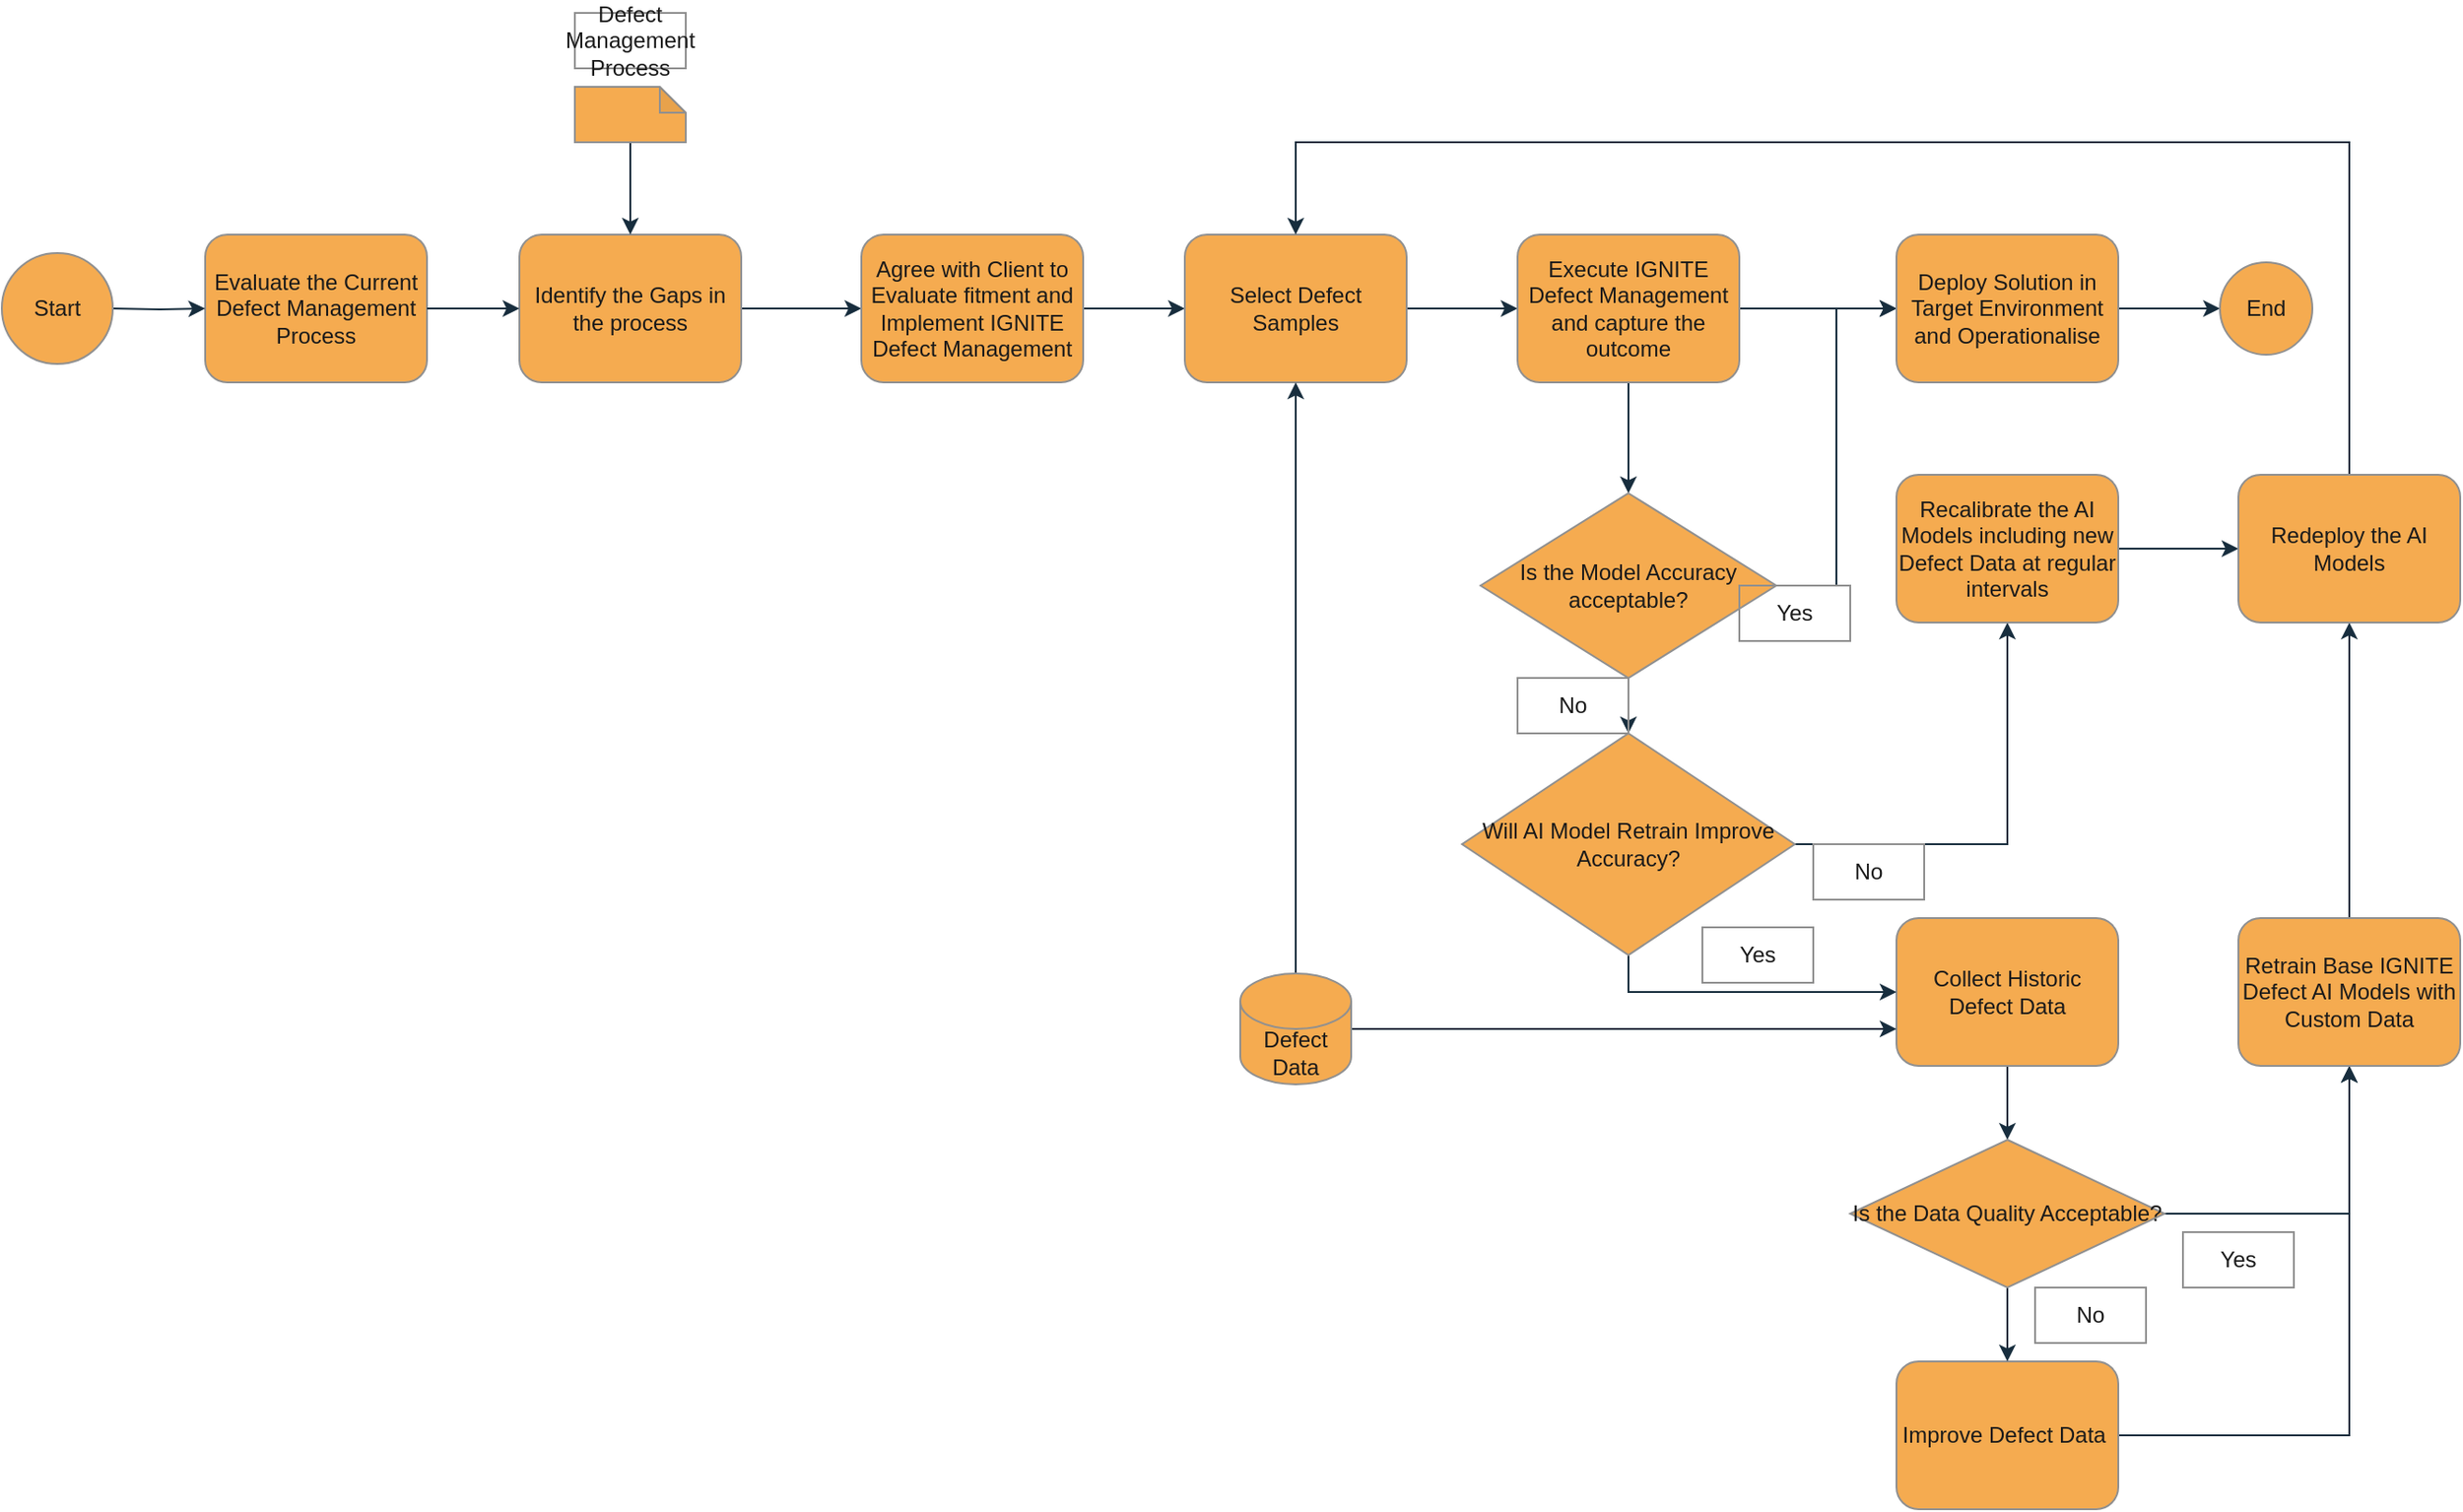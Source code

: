 <mxfile version="21.3.8" type="github">
  <diagram name="Page-1" id="2a216829-ef6e-dabb-86c1-c78162f3ba2b">
    <mxGraphModel dx="1590" dy="1078" grid="1" gridSize="10" guides="1" tooltips="1" connect="1" arrows="1" fold="1" page="1" pageScale="1" pageWidth="850" pageHeight="1100" background="#FFFFFF" math="0" shadow="0">
      <root>
        <mxCell id="0" />
        <mxCell id="1" parent="0" />
        <mxCell id="7a84cebc1def654-2" value="Evaluate the Current Defect Management Process" style="shape=ext;rounded=1;html=1;whiteSpace=wrap;strokeColor=#909090;fontColor=#1A1A1A;labelBackgroundColor=none;fillColor=#F5AB50;" parent="1" vertex="1">
          <mxGeometry x="360" y="250" width="120" height="80" as="geometry" />
        </mxCell>
        <mxCell id="tt2JASM9U7Ux-3Fq5IWJ-15" style="edgeStyle=orthogonalEdgeStyle;rounded=0;orthogonalLoop=1;jettySize=auto;html=1;exitX=1;exitY=0.5;exitDx=0;exitDy=0;entryX=0;entryY=0.5;entryDx=0;entryDy=0;strokeColor=#182E3E;fontColor=default;labelBackgroundColor=none;" edge="1" parent="1" source="7a84cebc1def654-3" target="tt2JASM9U7Ux-3Fq5IWJ-13">
          <mxGeometry relative="1" as="geometry" />
        </mxCell>
        <mxCell id="7a84cebc1def654-3" value="Identify the Gaps in the process" style="shape=ext;rounded=1;html=1;whiteSpace=wrap;strokeColor=#909090;fontColor=#1A1A1A;labelBackgroundColor=none;fillColor=#F5AB50;" parent="1" vertex="1">
          <mxGeometry x="530" y="250" width="120" height="80" as="geometry" />
        </mxCell>
        <mxCell id="tt2JASM9U7Ux-3Fq5IWJ-10" style="edgeStyle=orthogonalEdgeStyle;rounded=0;orthogonalLoop=1;jettySize=auto;html=1;exitX=0.5;exitY=1;exitDx=0;exitDy=0;entryX=0.5;entryY=0;entryDx=0;entryDy=0;strokeColor=#182E3E;fontColor=default;labelBackgroundColor=none;" edge="1" parent="1" source="7a84cebc1def654-8" target="tt2JASM9U7Ux-3Fq5IWJ-7">
          <mxGeometry relative="1" as="geometry" />
        </mxCell>
        <mxCell id="7a84cebc1def654-8" value="Collect Historic Defect Data" style="shape=ext;rounded=1;html=1;whiteSpace=wrap;strokeColor=#909090;fontColor=#1A1A1A;labelBackgroundColor=none;fillColor=#F5AB50;" parent="1" vertex="1">
          <mxGeometry x="1275" y="620" width="120" height="80" as="geometry" />
        </mxCell>
        <mxCell id="tt2JASM9U7Ux-3Fq5IWJ-27" style="edgeStyle=orthogonalEdgeStyle;rounded=0;orthogonalLoop=1;jettySize=auto;html=1;exitX=1;exitY=0.5;exitDx=0;exitDy=0;entryX=0.5;entryY=1;entryDx=0;entryDy=0;strokeColor=#182E3E;fontColor=default;labelBackgroundColor=none;" edge="1" parent="1" source="7a84cebc1def654-29" target="tt2JASM9U7Ux-3Fq5IWJ-11">
          <mxGeometry relative="1" as="geometry" />
        </mxCell>
        <mxCell id="7a84cebc1def654-29" value="Improve Defect Data&amp;nbsp;" style="html=1;whiteSpace=wrap;rounded=1;strokeColor=#909090;fontColor=#1A1A1A;labelBackgroundColor=none;fillColor=#F5AB50;" parent="1" vertex="1">
          <mxGeometry x="1275" y="860" width="120" height="80" as="geometry" />
        </mxCell>
        <mxCell id="7a84cebc1def654-36" style="edgeStyle=orthogonalEdgeStyle;rounded=0;html=1;jettySize=auto;orthogonalLoop=1;strokeColor=#182E3E;fontColor=default;labelBackgroundColor=none;" parent="1" target="7a84cebc1def654-2" edge="1">
          <mxGeometry relative="1" as="geometry">
            <mxPoint x="310" y="290" as="sourcePoint" />
          </mxGeometry>
        </mxCell>
        <mxCell id="7a84cebc1def654-39" style="edgeStyle=orthogonalEdgeStyle;rounded=0;html=1;jettySize=auto;orthogonalLoop=1;strokeColor=#182E3E;fontColor=default;labelBackgroundColor=none;" parent="1" source="7a84cebc1def654-2" target="7a84cebc1def654-3" edge="1">
          <mxGeometry relative="1" as="geometry" />
        </mxCell>
        <mxCell id="tt2JASM9U7Ux-3Fq5IWJ-3" value="Defect Management Process" style="text;html=1;strokeColor=#909090;fillColor=none;align=center;verticalAlign=middle;whiteSpace=wrap;rounded=0;fontColor=#1A1A1A;labelBackgroundColor=none;" vertex="1" parent="1">
          <mxGeometry x="560" y="130" width="60" height="30" as="geometry" />
        </mxCell>
        <mxCell id="tt2JASM9U7Ux-3Fq5IWJ-26" style="edgeStyle=orthogonalEdgeStyle;rounded=0;orthogonalLoop=1;jettySize=auto;html=1;exitX=0.5;exitY=1;exitDx=0;exitDy=0;entryX=0.5;entryY=0;entryDx=0;entryDy=0;strokeColor=#182E3E;fontColor=default;labelBackgroundColor=none;" edge="1" parent="1" source="tt2JASM9U7Ux-3Fq5IWJ-7" target="7a84cebc1def654-29">
          <mxGeometry relative="1" as="geometry" />
        </mxCell>
        <mxCell id="tt2JASM9U7Ux-3Fq5IWJ-28" style="edgeStyle=orthogonalEdgeStyle;rounded=0;orthogonalLoop=1;jettySize=auto;html=1;exitX=1;exitY=0.5;exitDx=0;exitDy=0;entryX=0.5;entryY=1;entryDx=0;entryDy=0;strokeColor=#182E3E;fontColor=default;labelBackgroundColor=none;" edge="1" parent="1" source="tt2JASM9U7Ux-3Fq5IWJ-7" target="tt2JASM9U7Ux-3Fq5IWJ-11">
          <mxGeometry relative="1" as="geometry" />
        </mxCell>
        <mxCell id="tt2JASM9U7Ux-3Fq5IWJ-7" value="Is the Data Quality Acceptable?" style="rhombus;whiteSpace=wrap;html=1;strokeColor=#909090;fontColor=#1A1A1A;labelBackgroundColor=none;fillColor=#F5AB50;" vertex="1" parent="1">
          <mxGeometry x="1250" y="740" width="170" height="80" as="geometry" />
        </mxCell>
        <mxCell id="tt2JASM9U7Ux-3Fq5IWJ-9" style="edgeStyle=orthogonalEdgeStyle;rounded=0;orthogonalLoop=1;jettySize=auto;html=1;exitX=0.5;exitY=1;exitDx=0;exitDy=0;exitPerimeter=0;entryX=0.5;entryY=0;entryDx=0;entryDy=0;strokeColor=#182E3E;fontColor=default;labelBackgroundColor=none;" edge="1" parent="1" source="tt2JASM9U7Ux-3Fq5IWJ-8" target="7a84cebc1def654-3">
          <mxGeometry relative="1" as="geometry" />
        </mxCell>
        <mxCell id="tt2JASM9U7Ux-3Fq5IWJ-8" value="" style="shape=note;whiteSpace=wrap;html=1;backgroundOutline=1;darkOpacity=0.05;size=14;strokeColor=#909090;fontColor=#1A1A1A;labelBackgroundColor=none;fillColor=#F5AB50;" vertex="1" parent="1">
          <mxGeometry x="560" y="170" width="60" height="30" as="geometry" />
        </mxCell>
        <mxCell id="tt2JASM9U7Ux-3Fq5IWJ-55" style="edgeStyle=orthogonalEdgeStyle;rounded=0;orthogonalLoop=1;jettySize=auto;html=1;exitX=0.5;exitY=0;exitDx=0;exitDy=0;entryX=0.5;entryY=1;entryDx=0;entryDy=0;strokeColor=#182E3E;fontColor=default;labelBackgroundColor=none;" edge="1" parent="1" source="tt2JASM9U7Ux-3Fq5IWJ-11" target="tt2JASM9U7Ux-3Fq5IWJ-54">
          <mxGeometry relative="1" as="geometry" />
        </mxCell>
        <mxCell id="tt2JASM9U7Ux-3Fq5IWJ-11" value="Retrain Base IGNITE Defect AI Models with Custom Data" style="html=1;whiteSpace=wrap;rounded=1;strokeColor=#909090;fontColor=#1A1A1A;labelBackgroundColor=none;fillColor=#F5AB50;" vertex="1" parent="1">
          <mxGeometry x="1460" y="620" width="120" height="80" as="geometry" />
        </mxCell>
        <mxCell id="tt2JASM9U7Ux-3Fq5IWJ-41" style="edgeStyle=orthogonalEdgeStyle;rounded=0;orthogonalLoop=1;jettySize=auto;html=1;exitX=1;exitY=0.5;exitDx=0;exitDy=0;entryX=0;entryY=0.5;entryDx=0;entryDy=0;strokeColor=#182E3E;fontColor=default;labelBackgroundColor=none;" edge="1" parent="1" source="tt2JASM9U7Ux-3Fq5IWJ-13" target="tt2JASM9U7Ux-3Fq5IWJ-16">
          <mxGeometry relative="1" as="geometry" />
        </mxCell>
        <mxCell id="tt2JASM9U7Ux-3Fq5IWJ-13" value="Agree with Client to Evaluate fitment and Implement IGNITE Defect Management" style="html=1;whiteSpace=wrap;rounded=1;strokeColor=#909090;fontColor=#1A1A1A;labelBackgroundColor=none;fillColor=#F5AB50;" vertex="1" parent="1">
          <mxGeometry x="715" y="250" width="120" height="80" as="geometry" />
        </mxCell>
        <mxCell id="tt2JASM9U7Ux-3Fq5IWJ-30" style="edgeStyle=orthogonalEdgeStyle;rounded=0;orthogonalLoop=1;jettySize=auto;html=1;exitX=1;exitY=0.5;exitDx=0;exitDy=0;entryX=0;entryY=0.5;entryDx=0;entryDy=0;strokeColor=#182E3E;fontColor=default;labelBackgroundColor=none;" edge="1" parent="1" source="tt2JASM9U7Ux-3Fq5IWJ-16" target="tt2JASM9U7Ux-3Fq5IWJ-19">
          <mxGeometry relative="1" as="geometry" />
        </mxCell>
        <mxCell id="tt2JASM9U7Ux-3Fq5IWJ-16" value="Select Defect Samples" style="html=1;whiteSpace=wrap;rounded=1;strokeColor=#909090;fontColor=#1A1A1A;labelBackgroundColor=none;fillColor=#F5AB50;" vertex="1" parent="1">
          <mxGeometry x="890" y="250" width="120" height="80" as="geometry" />
        </mxCell>
        <mxCell id="tt2JASM9U7Ux-3Fq5IWJ-23" style="edgeStyle=orthogonalEdgeStyle;rounded=0;orthogonalLoop=1;jettySize=auto;html=1;exitX=0.5;exitY=1;exitDx=0;exitDy=0;entryX=0.5;entryY=0;entryDx=0;entryDy=0;strokeColor=#182E3E;fontColor=default;labelBackgroundColor=none;" edge="1" parent="1" source="tt2JASM9U7Ux-3Fq5IWJ-19" target="tt2JASM9U7Ux-3Fq5IWJ-20">
          <mxGeometry relative="1" as="geometry" />
        </mxCell>
        <mxCell id="tt2JASM9U7Ux-3Fq5IWJ-37" style="edgeStyle=orthogonalEdgeStyle;rounded=0;orthogonalLoop=1;jettySize=auto;html=1;exitX=1;exitY=0.5;exitDx=0;exitDy=0;entryX=0;entryY=0.5;entryDx=0;entryDy=0;strokeColor=#182E3E;fontColor=default;labelBackgroundColor=none;" edge="1" parent="1" source="tt2JASM9U7Ux-3Fq5IWJ-19" target="tt2JASM9U7Ux-3Fq5IWJ-32">
          <mxGeometry relative="1" as="geometry" />
        </mxCell>
        <mxCell id="tt2JASM9U7Ux-3Fq5IWJ-19" value="Execute IGNITE Defect Management and capture the outcome" style="html=1;whiteSpace=wrap;rounded=1;strokeColor=#909090;fontColor=#1A1A1A;labelBackgroundColor=none;fillColor=#F5AB50;" vertex="1" parent="1">
          <mxGeometry x="1070" y="250" width="120" height="80" as="geometry" />
        </mxCell>
        <mxCell id="tt2JASM9U7Ux-3Fq5IWJ-24" style="edgeStyle=orthogonalEdgeStyle;rounded=0;orthogonalLoop=1;jettySize=auto;html=1;exitX=0.5;exitY=1;exitDx=0;exitDy=0;entryX=0.5;entryY=0;entryDx=0;entryDy=0;strokeColor=#182E3E;fontColor=default;labelBackgroundColor=none;" edge="1" parent="1" source="tt2JASM9U7Ux-3Fq5IWJ-20" target="tt2JASM9U7Ux-3Fq5IWJ-22">
          <mxGeometry relative="1" as="geometry" />
        </mxCell>
        <mxCell id="tt2JASM9U7Ux-3Fq5IWJ-45" style="edgeStyle=orthogonalEdgeStyle;rounded=0;orthogonalLoop=1;jettySize=auto;html=1;exitX=1;exitY=0.5;exitDx=0;exitDy=0;entryX=0;entryY=0.5;entryDx=0;entryDy=0;strokeColor=#182E3E;fontColor=default;labelBackgroundColor=none;" edge="1" parent="1" source="tt2JASM9U7Ux-3Fq5IWJ-20" target="tt2JASM9U7Ux-3Fq5IWJ-32">
          <mxGeometry relative="1" as="geometry" />
        </mxCell>
        <mxCell id="tt2JASM9U7Ux-3Fq5IWJ-20" value="Is the Model Accuracy acceptable?" style="rhombus;whiteSpace=wrap;html=1;align=center;strokeColor=#909090;fontColor=#1A1A1A;labelBackgroundColor=none;fillColor=#F5AB50;" vertex="1" parent="1">
          <mxGeometry x="1050" y="390" width="160" height="100" as="geometry" />
        </mxCell>
        <mxCell id="tt2JASM9U7Ux-3Fq5IWJ-35" style="edgeStyle=orthogonalEdgeStyle;rounded=0;orthogonalLoop=1;jettySize=auto;html=1;exitX=1;exitY=0.5;exitDx=0;exitDy=0;entryX=0.5;entryY=1;entryDx=0;entryDy=0;strokeColor=#182E3E;fontColor=default;labelBackgroundColor=none;" edge="1" parent="1" source="tt2JASM9U7Ux-3Fq5IWJ-22" target="tt2JASM9U7Ux-3Fq5IWJ-34">
          <mxGeometry relative="1" as="geometry" />
        </mxCell>
        <mxCell id="tt2JASM9U7Ux-3Fq5IWJ-36" style="edgeStyle=orthogonalEdgeStyle;rounded=0;orthogonalLoop=1;jettySize=auto;html=1;exitX=0.5;exitY=1;exitDx=0;exitDy=0;entryX=0;entryY=0.5;entryDx=0;entryDy=0;strokeColor=#182E3E;fontColor=default;labelBackgroundColor=none;" edge="1" parent="1" source="tt2JASM9U7Ux-3Fq5IWJ-22" target="7a84cebc1def654-8">
          <mxGeometry relative="1" as="geometry" />
        </mxCell>
        <mxCell id="tt2JASM9U7Ux-3Fq5IWJ-22" value="Will AI Model Retrain Improve Accuracy?" style="rhombus;whiteSpace=wrap;html=1;strokeColor=#909090;fontColor=#1A1A1A;labelBackgroundColor=none;fillColor=#F5AB50;" vertex="1" parent="1">
          <mxGeometry x="1040" y="520" width="180" height="120" as="geometry" />
        </mxCell>
        <mxCell id="tt2JASM9U7Ux-3Fq5IWJ-39" style="edgeStyle=orthogonalEdgeStyle;rounded=0;orthogonalLoop=1;jettySize=auto;html=1;exitX=1;exitY=0.5;exitDx=0;exitDy=0;entryX=0;entryY=0.5;entryDx=0;entryDy=0;strokeColor=#182E3E;fontColor=default;labelBackgroundColor=none;" edge="1" parent="1" source="tt2JASM9U7Ux-3Fq5IWJ-32" target="tt2JASM9U7Ux-3Fq5IWJ-38">
          <mxGeometry relative="1" as="geometry" />
        </mxCell>
        <mxCell id="tt2JASM9U7Ux-3Fq5IWJ-32" value="Deploy Solution in Target Environment and Operationalise" style="html=1;whiteSpace=wrap;rounded=1;strokeColor=#909090;fontColor=#1A1A1A;labelBackgroundColor=none;fillColor=#F5AB50;" vertex="1" parent="1">
          <mxGeometry x="1275" y="250" width="120" height="80" as="geometry" />
        </mxCell>
        <mxCell id="tt2JASM9U7Ux-3Fq5IWJ-57" style="edgeStyle=orthogonalEdgeStyle;rounded=0;orthogonalLoop=1;jettySize=auto;html=1;exitX=1;exitY=0.5;exitDx=0;exitDy=0;entryX=0;entryY=0.5;entryDx=0;entryDy=0;strokeColor=#182E3E;fontColor=default;labelBackgroundColor=none;" edge="1" parent="1" source="tt2JASM9U7Ux-3Fq5IWJ-34" target="tt2JASM9U7Ux-3Fq5IWJ-54">
          <mxGeometry relative="1" as="geometry" />
        </mxCell>
        <mxCell id="tt2JASM9U7Ux-3Fq5IWJ-34" value="Recalibrate the AI Models including new Defect Data at regular intervals" style="html=1;whiteSpace=wrap;rounded=1;strokeColor=#909090;fontColor=#1A1A1A;labelBackgroundColor=none;fillColor=#F5AB50;" vertex="1" parent="1">
          <mxGeometry x="1275" y="380" width="120" height="80" as="geometry" />
        </mxCell>
        <mxCell id="tt2JASM9U7Ux-3Fq5IWJ-38" value="End" style="ellipse;whiteSpace=wrap;html=1;aspect=fixed;strokeColor=#909090;fontColor=#1A1A1A;labelBackgroundColor=none;fillColor=#F5AB50;" vertex="1" parent="1">
          <mxGeometry x="1450" y="265" width="50" height="50" as="geometry" />
        </mxCell>
        <mxCell id="tt2JASM9U7Ux-3Fq5IWJ-40" value="Start" style="ellipse;whiteSpace=wrap;html=1;aspect=fixed;strokeColor=#909090;fontColor=#1A1A1A;labelBackgroundColor=none;fillColor=#F5AB50;" vertex="1" parent="1">
          <mxGeometry x="250" y="260" width="60" height="60" as="geometry" />
        </mxCell>
        <mxCell id="tt2JASM9U7Ux-3Fq5IWJ-43" style="edgeStyle=orthogonalEdgeStyle;rounded=0;orthogonalLoop=1;jettySize=auto;html=1;exitX=0.5;exitY=0;exitDx=0;exitDy=0;exitPerimeter=0;entryX=0.5;entryY=1;entryDx=0;entryDy=0;strokeColor=#182E3E;fontColor=default;labelBackgroundColor=none;" edge="1" parent="1" source="tt2JASM9U7Ux-3Fq5IWJ-42" target="tt2JASM9U7Ux-3Fq5IWJ-16">
          <mxGeometry relative="1" as="geometry" />
        </mxCell>
        <mxCell id="tt2JASM9U7Ux-3Fq5IWJ-44" style="edgeStyle=orthogonalEdgeStyle;rounded=0;orthogonalLoop=1;jettySize=auto;html=1;exitX=1;exitY=0.5;exitDx=0;exitDy=0;exitPerimeter=0;entryX=0;entryY=0.75;entryDx=0;entryDy=0;strokeColor=#182E3E;fontColor=default;labelBackgroundColor=none;" edge="1" parent="1" source="tt2JASM9U7Ux-3Fq5IWJ-42" target="7a84cebc1def654-8">
          <mxGeometry relative="1" as="geometry" />
        </mxCell>
        <mxCell id="tt2JASM9U7Ux-3Fq5IWJ-42" value="Defect Data" style="shape=cylinder3;whiteSpace=wrap;html=1;boundedLbl=1;backgroundOutline=1;size=15;strokeColor=#909090;fontColor=#1A1A1A;labelBackgroundColor=none;fillColor=#F5AB50;" vertex="1" parent="1">
          <mxGeometry x="920" y="650" width="60" height="60" as="geometry" />
        </mxCell>
        <mxCell id="tt2JASM9U7Ux-3Fq5IWJ-46" value="Yes" style="text;html=1;strokeColor=#909090;fillColor=none;align=center;verticalAlign=middle;whiteSpace=wrap;rounded=0;fontColor=#1A1A1A;labelBackgroundColor=none;" vertex="1" parent="1">
          <mxGeometry x="1190" y="440" width="60" height="30" as="geometry" />
        </mxCell>
        <mxCell id="tt2JASM9U7Ux-3Fq5IWJ-47" value="Yes" style="text;html=1;strokeColor=#909090;fillColor=none;align=center;verticalAlign=middle;whiteSpace=wrap;rounded=0;fontColor=#1A1A1A;labelBackgroundColor=none;" vertex="1" parent="1">
          <mxGeometry x="1170" y="625" width="60" height="30" as="geometry" />
        </mxCell>
        <mxCell id="tt2JASM9U7Ux-3Fq5IWJ-50" value="Yes" style="text;html=1;strokeColor=#909090;fillColor=none;align=center;verticalAlign=middle;whiteSpace=wrap;rounded=0;fontColor=#1A1A1A;labelBackgroundColor=none;" vertex="1" parent="1">
          <mxGeometry x="1430" y="790" width="60" height="30" as="geometry" />
        </mxCell>
        <mxCell id="tt2JASM9U7Ux-3Fq5IWJ-51" value="No" style="text;html=1;strokeColor=#909090;fillColor=none;align=center;verticalAlign=middle;whiteSpace=wrap;rounded=0;fontColor=#1A1A1A;labelBackgroundColor=none;" vertex="1" parent="1">
          <mxGeometry x="1070" y="490" width="60" height="30" as="geometry" />
        </mxCell>
        <mxCell id="tt2JASM9U7Ux-3Fq5IWJ-52" value="No" style="text;html=1;strokeColor=#909090;fillColor=none;align=center;verticalAlign=middle;whiteSpace=wrap;rounded=0;fontColor=#1A1A1A;labelBackgroundColor=none;" vertex="1" parent="1">
          <mxGeometry x="1230" y="580" width="60" height="30" as="geometry" />
        </mxCell>
        <mxCell id="tt2JASM9U7Ux-3Fq5IWJ-53" value="No" style="text;html=1;strokeColor=#909090;fillColor=none;align=center;verticalAlign=middle;whiteSpace=wrap;rounded=0;fontColor=#1A1A1A;labelBackgroundColor=none;" vertex="1" parent="1">
          <mxGeometry x="1350" y="820" width="60" height="30" as="geometry" />
        </mxCell>
        <mxCell id="tt2JASM9U7Ux-3Fq5IWJ-56" style="edgeStyle=orthogonalEdgeStyle;rounded=0;orthogonalLoop=1;jettySize=auto;html=1;exitX=0.5;exitY=0;exitDx=0;exitDy=0;entryX=0.5;entryY=0;entryDx=0;entryDy=0;strokeColor=#182E3E;fontColor=default;labelBackgroundColor=none;" edge="1" parent="1" source="tt2JASM9U7Ux-3Fq5IWJ-54" target="tt2JASM9U7Ux-3Fq5IWJ-16">
          <mxGeometry relative="1" as="geometry">
            <Array as="points">
              <mxPoint x="1520" y="200" />
              <mxPoint x="950" y="200" />
            </Array>
          </mxGeometry>
        </mxCell>
        <mxCell id="tt2JASM9U7Ux-3Fq5IWJ-54" value="Redeploy the AI Models" style="html=1;whiteSpace=wrap;rounded=1;strokeColor=#909090;fontColor=#1A1A1A;labelBackgroundColor=none;fillColor=#F5AB50;" vertex="1" parent="1">
          <mxGeometry x="1460" y="380" width="120" height="80" as="geometry" />
        </mxCell>
      </root>
    </mxGraphModel>
  </diagram>
</mxfile>
